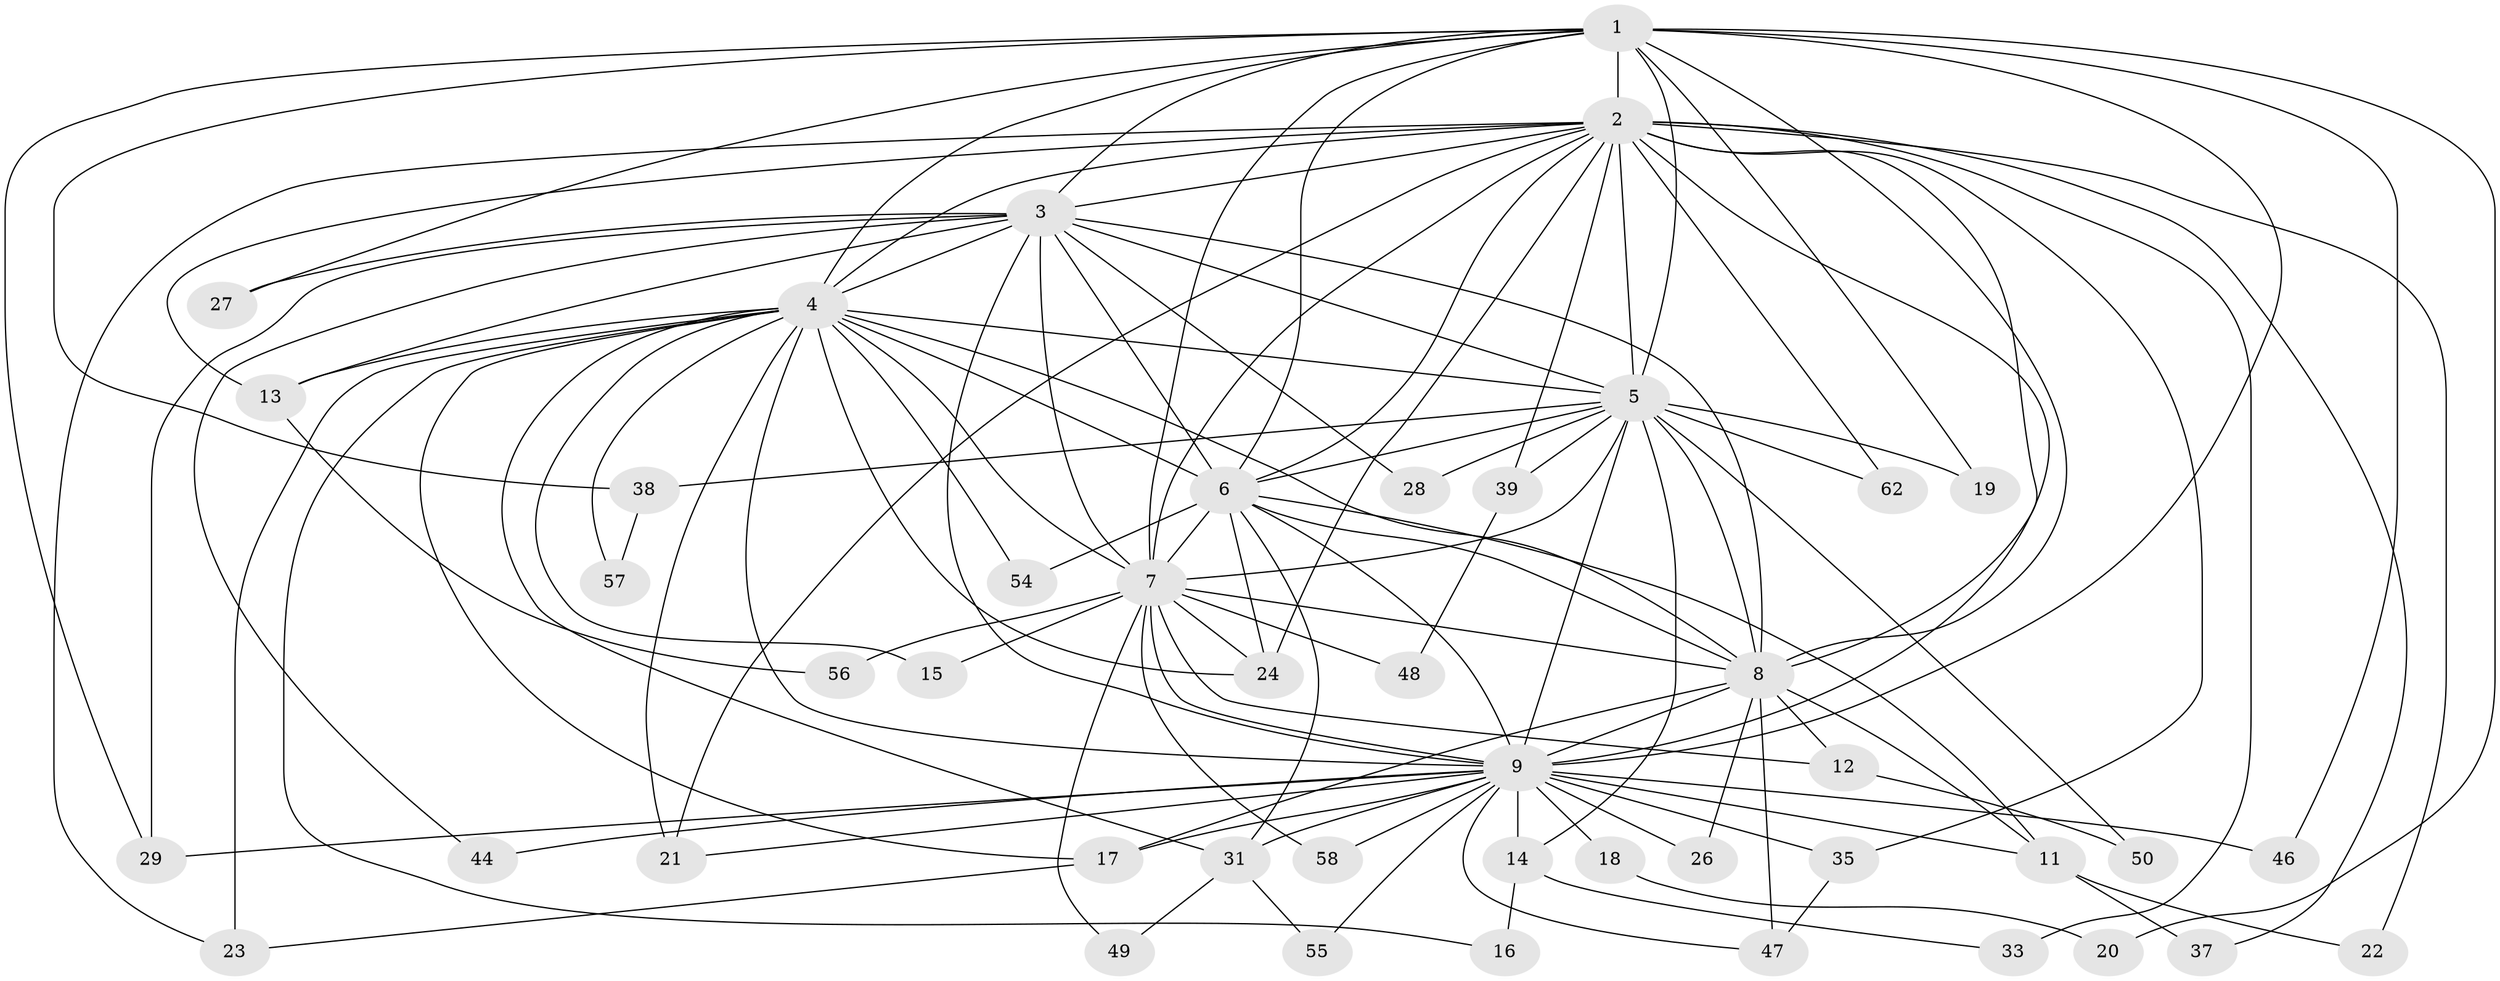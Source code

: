 // original degree distribution, {16: 0.03225806451612903, 22: 0.016129032258064516, 14: 0.016129032258064516, 19: 0.03225806451612903, 17: 0.016129032258064516, 13: 0.03225806451612903, 18: 0.016129032258064516, 5: 0.06451612903225806, 3: 0.20967741935483872, 4: 0.016129032258064516, 2: 0.5483870967741935}
// Generated by graph-tools (version 1.1) at 2025/11/02/27/25 16:11:02]
// undirected, 45 vertices, 117 edges
graph export_dot {
graph [start="1"]
  node [color=gray90,style=filled];
  1 [super="+34"];
  2 [super="+42"];
  3 [super="+40"];
  4 [super="+45"];
  5 [super="+32"];
  6 [super="+43"];
  7 [super="+25"];
  8 [super="+30"];
  9 [super="+10"];
  11;
  12;
  13 [super="+61"];
  14 [super="+59"];
  15;
  16;
  17 [super="+52"];
  18;
  19;
  20;
  21 [super="+51"];
  22;
  23 [super="+60"];
  24 [super="+41"];
  26;
  27;
  28;
  29;
  31 [super="+36"];
  33;
  35;
  37;
  38;
  39;
  44;
  46;
  47 [super="+53"];
  48;
  49;
  50;
  54;
  55;
  56;
  57;
  58;
  62;
  1 -- 2 [weight=2];
  1 -- 3;
  1 -- 4;
  1 -- 5;
  1 -- 6;
  1 -- 7;
  1 -- 8;
  1 -- 9 [weight=2];
  1 -- 19;
  1 -- 20;
  1 -- 27;
  1 -- 29;
  1 -- 38;
  1 -- 46;
  2 -- 3;
  2 -- 4 [weight=2];
  2 -- 5;
  2 -- 6;
  2 -- 7;
  2 -- 8;
  2 -- 9 [weight=3];
  2 -- 22;
  2 -- 23;
  2 -- 24;
  2 -- 33;
  2 -- 35;
  2 -- 37;
  2 -- 39;
  2 -- 62;
  2 -- 13;
  2 -- 21;
  3 -- 4;
  3 -- 5;
  3 -- 6;
  3 -- 7;
  3 -- 8;
  3 -- 9 [weight=2];
  3 -- 13;
  3 -- 27;
  3 -- 28;
  3 -- 44;
  3 -- 29;
  4 -- 5;
  4 -- 6;
  4 -- 7;
  4 -- 8;
  4 -- 9 [weight=2];
  4 -- 13;
  4 -- 15;
  4 -- 16;
  4 -- 17;
  4 -- 21;
  4 -- 23;
  4 -- 24;
  4 -- 57;
  4 -- 54;
  4 -- 31;
  5 -- 6;
  5 -- 7 [weight=2];
  5 -- 8;
  5 -- 9 [weight=2];
  5 -- 14;
  5 -- 19;
  5 -- 28;
  5 -- 38;
  5 -- 39;
  5 -- 50;
  5 -- 62;
  6 -- 7;
  6 -- 8;
  6 -- 9 [weight=2];
  6 -- 11;
  6 -- 31;
  6 -- 54;
  6 -- 24;
  7 -- 8;
  7 -- 9 [weight=2];
  7 -- 12;
  7 -- 15;
  7 -- 48;
  7 -- 49;
  7 -- 56;
  7 -- 58;
  7 -- 24 [weight=2];
  8 -- 9 [weight=2];
  8 -- 12;
  8 -- 26;
  8 -- 17;
  8 -- 11;
  8 -- 47;
  9 -- 14 [weight=2];
  9 -- 18 [weight=2];
  9 -- 21;
  9 -- 26;
  9 -- 35;
  9 -- 11;
  9 -- 17;
  9 -- 29;
  9 -- 31;
  9 -- 44;
  9 -- 46;
  9 -- 47;
  9 -- 55;
  9 -- 58;
  11 -- 22;
  11 -- 37;
  12 -- 50;
  13 -- 56;
  14 -- 16;
  14 -- 33;
  17 -- 23;
  18 -- 20;
  31 -- 49;
  31 -- 55;
  35 -- 47;
  38 -- 57;
  39 -- 48;
}
